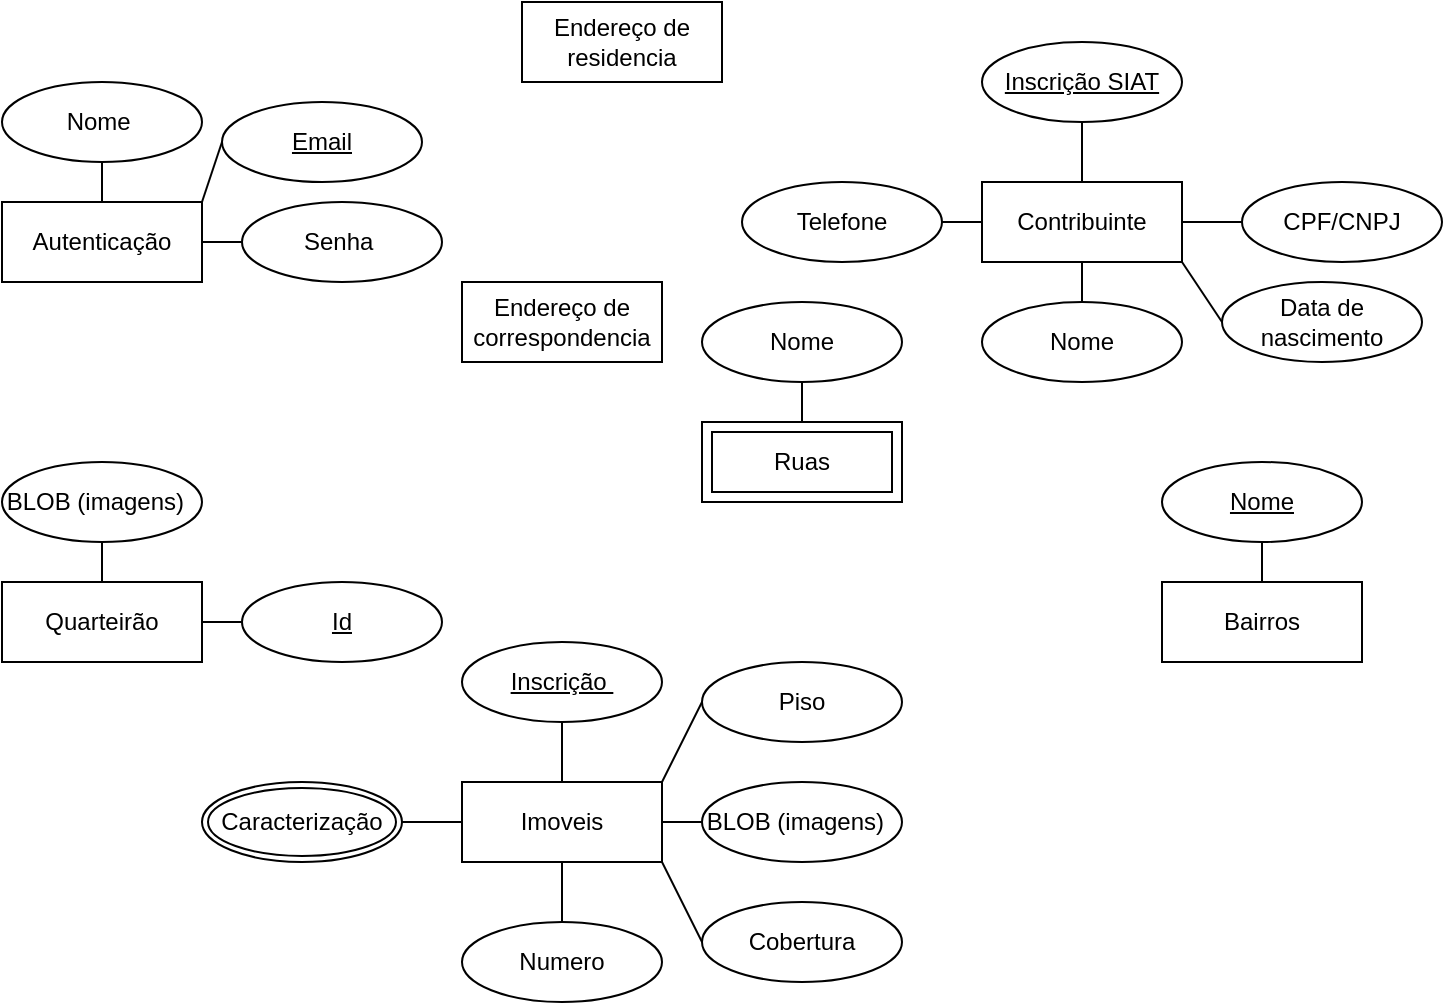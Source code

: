 <mxfile>
    <diagram id="dqWMDVomTL1z6-4ynuHq" name="Página-1">
        <mxGraphModel dx="1042" dy="449" grid="1" gridSize="10" guides="1" tooltips="1" connect="1" arrows="1" fold="1" page="1" pageScale="1" pageWidth="827" pageHeight="1169" math="0" shadow="0">
            <root>
                <mxCell id="0"/>
                <mxCell id="1" parent="0"/>
                <mxCell id="10" value="Nome&amp;nbsp;" style="ellipse;whiteSpace=wrap;html=1;align=center;" vertex="1" parent="1">
                    <mxGeometry x="40" y="50" width="100" height="40" as="geometry"/>
                </mxCell>
                <mxCell id="11" value="Senha&amp;nbsp;" style="ellipse;whiteSpace=wrap;html=1;align=center;" vertex="1" parent="1">
                    <mxGeometry x="160" y="110" width="100" height="40" as="geometry"/>
                </mxCell>
                <mxCell id="12" value="Email" style="ellipse;whiteSpace=wrap;html=1;align=center;fontStyle=4;" vertex="1" parent="1">
                    <mxGeometry x="150" y="60" width="100" height="40" as="geometry"/>
                </mxCell>
                <mxCell id="14" value="" style="endArrow=none;html=1;rounded=0;exitX=0.5;exitY=1;exitDx=0;exitDy=0;entryX=0.5;entryY=0;entryDx=0;entryDy=0;" edge="1" parent="1" source="10" target="28">
                    <mxGeometry relative="1" as="geometry">
                        <mxPoint x="330" y="230" as="sourcePoint"/>
                        <mxPoint x="90" y="100" as="targetPoint"/>
                    </mxGeometry>
                </mxCell>
                <mxCell id="15" value="" style="endArrow=none;html=1;rounded=0;exitX=1;exitY=0;exitDx=0;exitDy=0;entryX=0;entryY=0.5;entryDx=0;entryDy=0;" edge="1" parent="1" source="28" target="12">
                    <mxGeometry relative="1" as="geometry">
                        <mxPoint x="150" y="100" as="sourcePoint"/>
                        <mxPoint x="490" y="230" as="targetPoint"/>
                    </mxGeometry>
                </mxCell>
                <mxCell id="16" value="" style="endArrow=none;html=1;rounded=0;entryX=0;entryY=0.5;entryDx=0;entryDy=0;" edge="1" parent="1" source="28" target="11">
                    <mxGeometry relative="1" as="geometry">
                        <mxPoint x="150" y="130" as="sourcePoint"/>
                        <mxPoint x="490" y="230" as="targetPoint"/>
                    </mxGeometry>
                </mxCell>
                <mxCell id="17" value="BLOB (imagens)&amp;nbsp;&amp;nbsp;" style="ellipse;whiteSpace=wrap;html=1;align=center;" vertex="1" parent="1">
                    <mxGeometry x="40" y="240" width="100" height="40" as="geometry"/>
                </mxCell>
                <mxCell id="18" value="" style="endArrow=none;html=1;rounded=0;entryX=0.5;entryY=1;entryDx=0;entryDy=0;exitX=0.5;exitY=0;exitDx=0;exitDy=0;" edge="1" parent="1" source="27" target="17">
                    <mxGeometry relative="1" as="geometry">
                        <mxPoint x="90" y="290" as="sourcePoint"/>
                        <mxPoint x="170" y="70" as="targetPoint"/>
                    </mxGeometry>
                </mxCell>
                <mxCell id="19" value="Id" style="ellipse;whiteSpace=wrap;html=1;align=center;fontStyle=4;" vertex="1" parent="1">
                    <mxGeometry x="160" y="300" width="100" height="40" as="geometry"/>
                </mxCell>
                <mxCell id="20" value="" style="endArrow=none;html=1;rounded=0;entryX=0;entryY=0.5;entryDx=0;entryDy=0;exitX=1;exitY=0.5;exitDx=0;exitDy=0;" edge="1" parent="1" source="27" target="19">
                    <mxGeometry relative="1" as="geometry">
                        <mxPoint x="150" y="320" as="sourcePoint"/>
                        <mxPoint x="100" y="280" as="targetPoint"/>
                    </mxGeometry>
                </mxCell>
                <mxCell id="24" value="Nome" style="ellipse;whiteSpace=wrap;html=1;align=center;" vertex="1" parent="1">
                    <mxGeometry x="390" y="160" width="100" height="40" as="geometry"/>
                </mxCell>
                <mxCell id="25" value="" style="endArrow=none;html=1;rounded=0;entryX=0.5;entryY=1;entryDx=0;entryDy=0;exitX=0.5;exitY=0;exitDx=0;exitDy=0;" edge="1" parent="1" source="26" target="24">
                    <mxGeometry relative="1" as="geometry">
                        <mxPoint x="420" y="290" as="sourcePoint"/>
                        <mxPoint x="100" y="280" as="targetPoint"/>
                    </mxGeometry>
                </mxCell>
                <mxCell id="26" value="Ruas" style="shape=ext;margin=3;double=1;whiteSpace=wrap;html=1;align=center;" vertex="1" parent="1">
                    <mxGeometry x="390" y="220" width="100" height="40" as="geometry"/>
                </mxCell>
                <mxCell id="27" value="Quarteirão" style="whiteSpace=wrap;html=1;align=center;" vertex="1" parent="1">
                    <mxGeometry x="40" y="300" width="100" height="40" as="geometry"/>
                </mxCell>
                <mxCell id="28" value="Autenticação" style="whiteSpace=wrap;html=1;align=center;" vertex="1" parent="1">
                    <mxGeometry x="40" y="110" width="100" height="40" as="geometry"/>
                </mxCell>
                <mxCell id="29" value="Imoveis" style="whiteSpace=wrap;html=1;align=center;" vertex="1" parent="1">
                    <mxGeometry x="270" y="400" width="100" height="40" as="geometry"/>
                </mxCell>
                <mxCell id="30" value="Contribuinte" style="whiteSpace=wrap;html=1;align=center;" vertex="1" parent="1">
                    <mxGeometry x="530" y="100" width="100" height="40" as="geometry"/>
                </mxCell>
                <mxCell id="32" value="Endereço de correspondencia" style="whiteSpace=wrap;html=1;align=center;" vertex="1" parent="1">
                    <mxGeometry x="270" y="150" width="100" height="40" as="geometry"/>
                </mxCell>
                <mxCell id="33" value="Endereço de residencia" style="whiteSpace=wrap;html=1;align=center;" vertex="1" parent="1">
                    <mxGeometry x="300" y="10" width="100" height="40" as="geometry"/>
                </mxCell>
                <mxCell id="34" value="Bairros" style="whiteSpace=wrap;html=1;align=center;" vertex="1" parent="1">
                    <mxGeometry x="620" y="300" width="100" height="40" as="geometry"/>
                </mxCell>
                <mxCell id="35" value="Nome" style="ellipse;whiteSpace=wrap;html=1;align=center;fontStyle=4;" vertex="1" parent="1">
                    <mxGeometry x="620" y="240" width="100" height="40" as="geometry"/>
                </mxCell>
                <mxCell id="36" value="" style="endArrow=none;html=1;rounded=0;entryX=0.5;entryY=1;entryDx=0;entryDy=0;exitX=0.5;exitY=0;exitDx=0;exitDy=0;" edge="1" parent="1" source="34" target="35">
                    <mxGeometry relative="1" as="geometry">
                        <mxPoint x="430" y="310" as="sourcePoint"/>
                        <mxPoint x="430" y="290" as="targetPoint"/>
                    </mxGeometry>
                </mxCell>
                <mxCell id="37" value="Nome" style="ellipse;whiteSpace=wrap;html=1;align=center;" vertex="1" parent="1">
                    <mxGeometry x="530" y="160" width="100" height="40" as="geometry"/>
                </mxCell>
                <mxCell id="38" value="" style="endArrow=none;html=1;rounded=0;entryX=0.5;entryY=0;entryDx=0;entryDy=0;exitX=0.5;exitY=1;exitDx=0;exitDy=0;" edge="1" parent="1" source="30" target="37">
                    <mxGeometry relative="1" as="geometry">
                        <mxPoint x="330" y="230" as="sourcePoint"/>
                        <mxPoint x="490" y="230" as="targetPoint"/>
                    </mxGeometry>
                </mxCell>
                <mxCell id="39" value="CPF/CNPJ" style="ellipse;whiteSpace=wrap;html=1;align=center;" vertex="1" parent="1">
                    <mxGeometry x="660" y="100" width="100" height="40" as="geometry"/>
                </mxCell>
                <mxCell id="40" value="Data de nascimento" style="ellipse;whiteSpace=wrap;html=1;align=center;" vertex="1" parent="1">
                    <mxGeometry x="650" y="150" width="100" height="40" as="geometry"/>
                </mxCell>
                <mxCell id="41" value="Telefone" style="ellipse;whiteSpace=wrap;html=1;align=center;" vertex="1" parent="1">
                    <mxGeometry x="410" y="100" width="100" height="40" as="geometry"/>
                </mxCell>
                <mxCell id="42" value="" style="endArrow=none;html=1;rounded=0;entryX=1;entryY=0.5;entryDx=0;entryDy=0;exitX=0;exitY=0.5;exitDx=0;exitDy=0;" edge="1" parent="1" source="30" target="41">
                    <mxGeometry relative="1" as="geometry">
                        <mxPoint x="590" y="150" as="sourcePoint"/>
                        <mxPoint x="590" y="170" as="targetPoint"/>
                    </mxGeometry>
                </mxCell>
                <mxCell id="43" value="" style="endArrow=none;html=1;rounded=0;exitX=0;exitY=0.5;exitDx=0;exitDy=0;" edge="1" parent="1" source="39" target="30">
                    <mxGeometry relative="1" as="geometry">
                        <mxPoint x="590" y="150" as="sourcePoint"/>
                        <mxPoint x="590" y="170" as="targetPoint"/>
                    </mxGeometry>
                </mxCell>
                <mxCell id="44" value="" style="endArrow=none;html=1;rounded=0;entryX=1;entryY=1;entryDx=0;entryDy=0;exitX=0;exitY=0.5;exitDx=0;exitDy=0;" edge="1" parent="1" source="40" target="30">
                    <mxGeometry relative="1" as="geometry">
                        <mxPoint x="540" y="130" as="sourcePoint"/>
                        <mxPoint x="510" y="130" as="targetPoint"/>
                    </mxGeometry>
                </mxCell>
                <mxCell id="45" value="Inscrição SIAT" style="ellipse;whiteSpace=wrap;html=1;align=center;fontStyle=4;" vertex="1" parent="1">
                    <mxGeometry x="530" y="30" width="100" height="40" as="geometry"/>
                </mxCell>
                <mxCell id="46" value="" style="endArrow=none;html=1;rounded=0;entryX=0.5;entryY=1;entryDx=0;entryDy=0;exitX=0.5;exitY=0;exitDx=0;exitDy=0;" edge="1" parent="1" source="30" target="45">
                    <mxGeometry relative="1" as="geometry">
                        <mxPoint x="540" y="130" as="sourcePoint"/>
                        <mxPoint x="520" y="130" as="targetPoint"/>
                    </mxGeometry>
                </mxCell>
                <mxCell id="47" value="Inscrição&amp;nbsp;" style="ellipse;whiteSpace=wrap;html=1;align=center;fontStyle=4;" vertex="1" parent="1">
                    <mxGeometry x="270" y="330" width="100" height="40" as="geometry"/>
                </mxCell>
                <mxCell id="48" value="" style="endArrow=none;html=1;rounded=0;entryX=0.5;entryY=1;entryDx=0;entryDy=0;exitX=0.5;exitY=0;exitDx=0;exitDy=0;" edge="1" parent="1" source="29" target="47">
                    <mxGeometry relative="1" as="geometry">
                        <mxPoint x="150" y="330" as="sourcePoint"/>
                        <mxPoint x="170" y="330" as="targetPoint"/>
                    </mxGeometry>
                </mxCell>
                <mxCell id="50" value="BLOB (imagens)&amp;nbsp;&amp;nbsp;" style="ellipse;whiteSpace=wrap;html=1;align=center;" vertex="1" parent="1">
                    <mxGeometry x="390" y="400" width="100" height="40" as="geometry"/>
                </mxCell>
                <mxCell id="51" value="" style="endArrow=none;html=1;rounded=0;entryX=0;entryY=0.5;entryDx=0;entryDy=0;exitX=1;exitY=0.5;exitDx=0;exitDy=0;" edge="1" parent="1" source="29" target="50">
                    <mxGeometry relative="1" as="geometry">
                        <mxPoint x="330" y="410" as="sourcePoint"/>
                        <mxPoint x="330" y="380" as="targetPoint"/>
                    </mxGeometry>
                </mxCell>
                <mxCell id="53" value="Piso" style="ellipse;whiteSpace=wrap;html=1;align=center;" vertex="1" parent="1">
                    <mxGeometry x="390" y="340" width="100" height="40" as="geometry"/>
                </mxCell>
                <mxCell id="54" value="Cobertura" style="ellipse;whiteSpace=wrap;html=1;align=center;" vertex="1" parent="1">
                    <mxGeometry x="390" y="460" width="100" height="40" as="geometry"/>
                </mxCell>
                <mxCell id="55" value="" style="endArrow=none;html=1;rounded=0;entryX=0;entryY=0.5;entryDx=0;entryDy=0;exitX=1;exitY=0;exitDx=0;exitDy=0;" edge="1" parent="1" source="29" target="53">
                    <mxGeometry relative="1" as="geometry">
                        <mxPoint x="330" y="410" as="sourcePoint"/>
                        <mxPoint x="330" y="380" as="targetPoint"/>
                    </mxGeometry>
                </mxCell>
                <mxCell id="56" value="" style="endArrow=none;html=1;rounded=0;entryX=1;entryY=1;entryDx=0;entryDy=0;exitX=0;exitY=0.5;exitDx=0;exitDy=0;" edge="1" parent="1" source="54" target="29">
                    <mxGeometry relative="1" as="geometry">
                        <mxPoint x="330" y="410" as="sourcePoint"/>
                        <mxPoint x="330" y="380" as="targetPoint"/>
                    </mxGeometry>
                </mxCell>
                <mxCell id="57" value="Numero" style="ellipse;whiteSpace=wrap;html=1;align=center;" vertex="1" parent="1">
                    <mxGeometry x="270" y="470" width="100" height="40" as="geometry"/>
                </mxCell>
                <mxCell id="58" value="" style="endArrow=none;html=1;rounded=0;entryX=0.5;entryY=1;entryDx=0;entryDy=0;exitX=0.5;exitY=0;exitDx=0;exitDy=0;" edge="1" parent="1" source="57" target="29">
                    <mxGeometry relative="1" as="geometry">
                        <mxPoint x="380" y="410" as="sourcePoint"/>
                        <mxPoint x="400" y="370" as="targetPoint"/>
                    </mxGeometry>
                </mxCell>
                <mxCell id="59" value="Caracterização" style="ellipse;shape=doubleEllipse;margin=3;whiteSpace=wrap;html=1;align=center;" vertex="1" parent="1">
                    <mxGeometry x="140" y="400" width="100" height="40" as="geometry"/>
                </mxCell>
                <mxCell id="60" value="" style="endArrow=none;html=1;rounded=0;entryX=1;entryY=0.5;entryDx=0;entryDy=0;exitX=0;exitY=0.5;exitDx=0;exitDy=0;" edge="1" parent="1" source="29" target="59">
                    <mxGeometry relative="1" as="geometry">
                        <mxPoint x="400" y="490" as="sourcePoint"/>
                        <mxPoint x="380" y="450" as="targetPoint"/>
                    </mxGeometry>
                </mxCell>
            </root>
        </mxGraphModel>
    </diagram>
</mxfile>